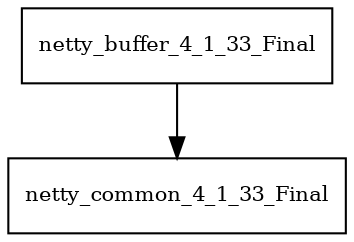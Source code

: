 digraph netty_buffer_4_1_33_Final_dependencies {
  node [shape = box, fontsize=10.0];
  netty_buffer_4_1_33_Final -> netty_common_4_1_33_Final;
}

